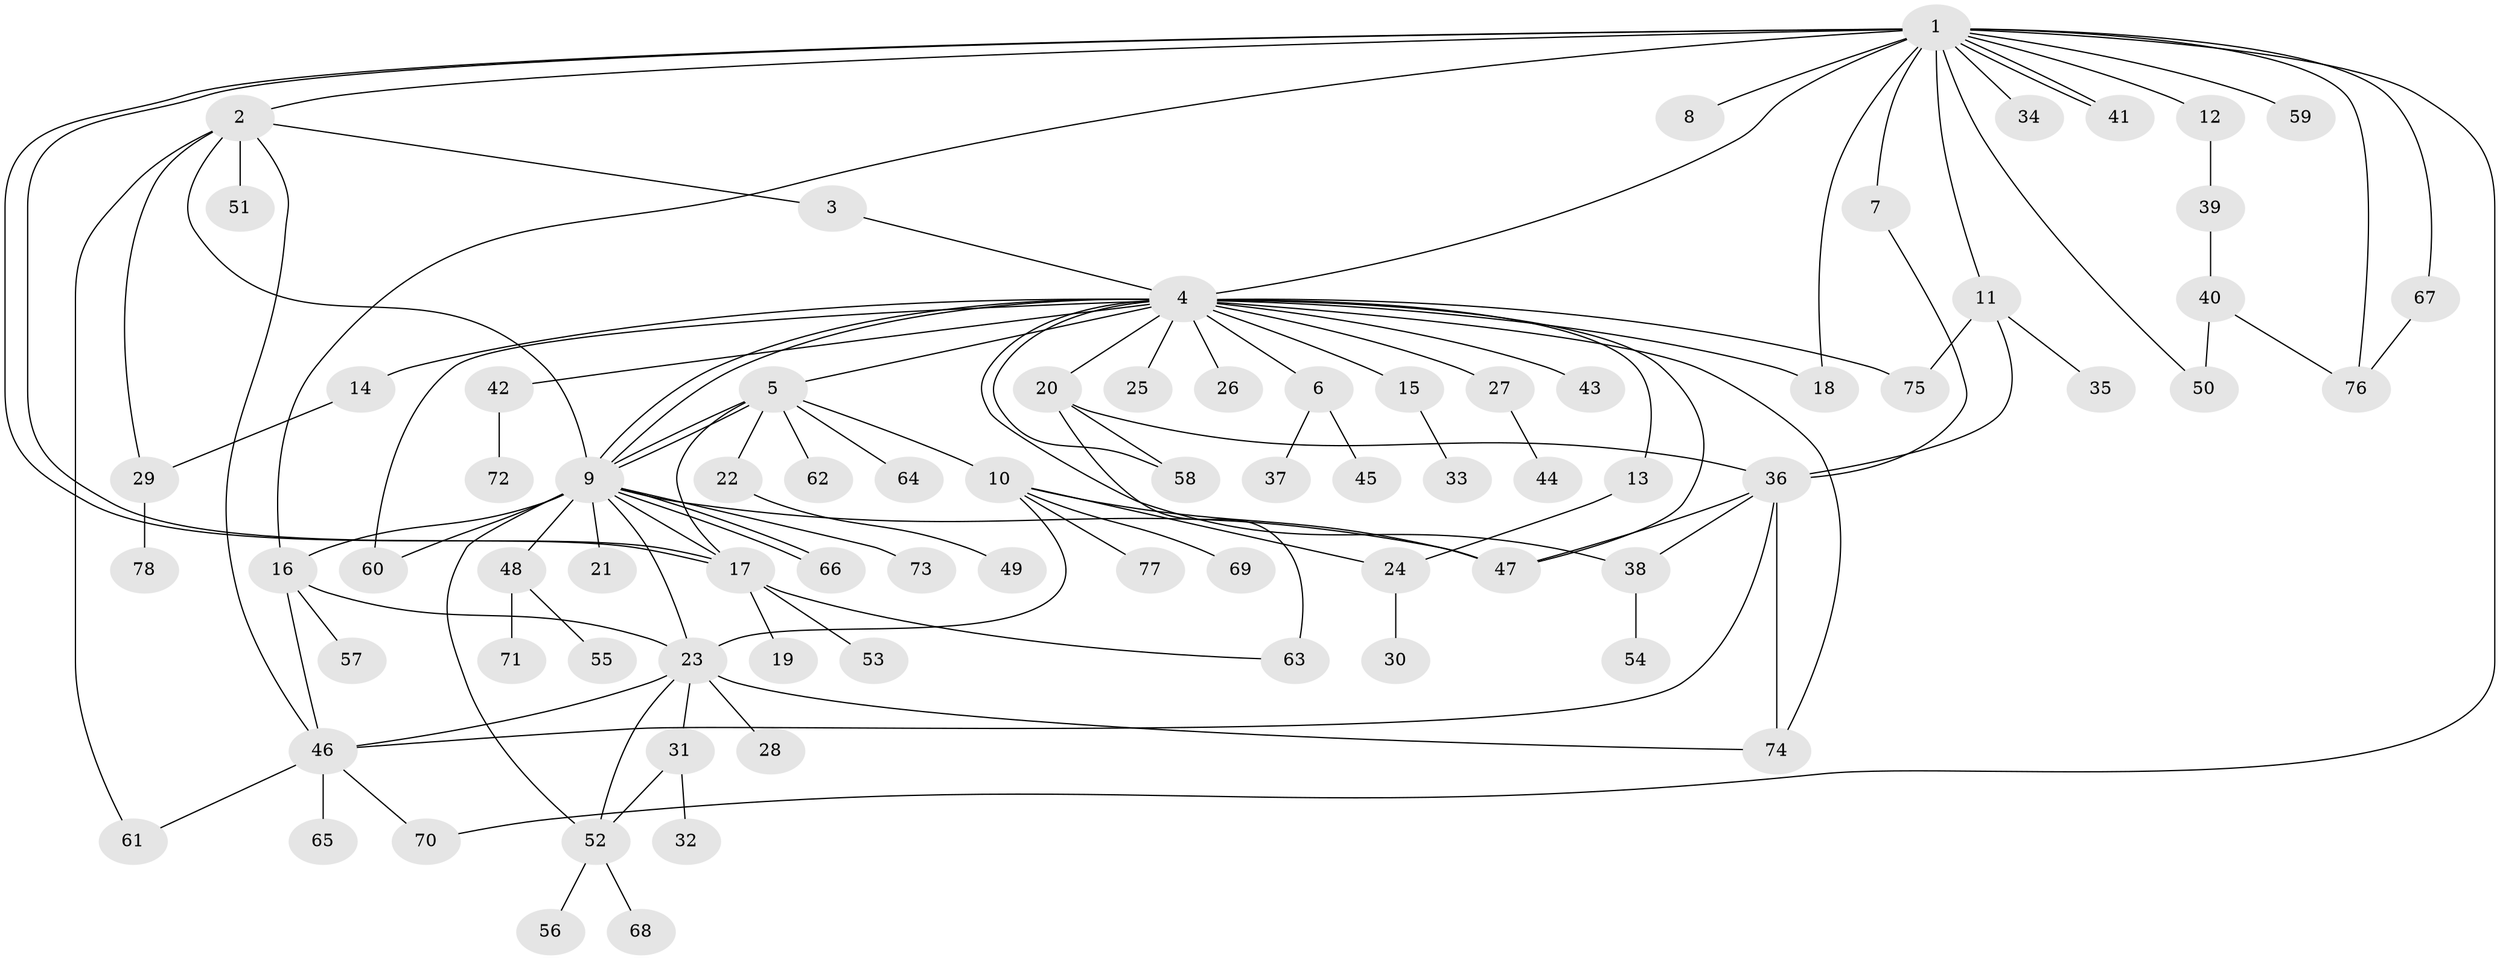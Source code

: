 // Generated by graph-tools (version 1.1) at 2025/11/02/27/25 16:11:12]
// undirected, 78 vertices, 115 edges
graph export_dot {
graph [start="1"]
  node [color=gray90,style=filled];
  1;
  2;
  3;
  4;
  5;
  6;
  7;
  8;
  9;
  10;
  11;
  12;
  13;
  14;
  15;
  16;
  17;
  18;
  19;
  20;
  21;
  22;
  23;
  24;
  25;
  26;
  27;
  28;
  29;
  30;
  31;
  32;
  33;
  34;
  35;
  36;
  37;
  38;
  39;
  40;
  41;
  42;
  43;
  44;
  45;
  46;
  47;
  48;
  49;
  50;
  51;
  52;
  53;
  54;
  55;
  56;
  57;
  58;
  59;
  60;
  61;
  62;
  63;
  64;
  65;
  66;
  67;
  68;
  69;
  70;
  71;
  72;
  73;
  74;
  75;
  76;
  77;
  78;
  1 -- 2;
  1 -- 4;
  1 -- 7;
  1 -- 8;
  1 -- 11;
  1 -- 12;
  1 -- 16;
  1 -- 17;
  1 -- 17;
  1 -- 18;
  1 -- 34;
  1 -- 41;
  1 -- 41;
  1 -- 50;
  1 -- 59;
  1 -- 67;
  1 -- 70;
  1 -- 76;
  2 -- 3;
  2 -- 9;
  2 -- 29;
  2 -- 46;
  2 -- 51;
  2 -- 61;
  3 -- 4;
  4 -- 5;
  4 -- 6;
  4 -- 9;
  4 -- 9;
  4 -- 13;
  4 -- 14;
  4 -- 15;
  4 -- 18;
  4 -- 20;
  4 -- 25;
  4 -- 26;
  4 -- 27;
  4 -- 38;
  4 -- 42;
  4 -- 43;
  4 -- 47;
  4 -- 58;
  4 -- 60;
  4 -- 74;
  4 -- 75;
  5 -- 9;
  5 -- 9;
  5 -- 10;
  5 -- 17;
  5 -- 22;
  5 -- 62;
  5 -- 64;
  6 -- 37;
  6 -- 45;
  7 -- 36;
  9 -- 16;
  9 -- 17;
  9 -- 21;
  9 -- 23;
  9 -- 47;
  9 -- 48;
  9 -- 52;
  9 -- 60;
  9 -- 66;
  9 -- 66;
  9 -- 73;
  10 -- 23;
  10 -- 24;
  10 -- 47;
  10 -- 69;
  10 -- 77;
  11 -- 35;
  11 -- 36;
  11 -- 75;
  12 -- 39;
  13 -- 24;
  14 -- 29;
  15 -- 33;
  16 -- 23;
  16 -- 46;
  16 -- 57;
  17 -- 19;
  17 -- 53;
  17 -- 63;
  20 -- 36;
  20 -- 58;
  20 -- 63;
  22 -- 49;
  23 -- 28;
  23 -- 31;
  23 -- 46;
  23 -- 52;
  23 -- 74;
  24 -- 30;
  27 -- 44;
  29 -- 78;
  31 -- 32;
  31 -- 52;
  36 -- 38;
  36 -- 46;
  36 -- 47;
  36 -- 74;
  38 -- 54;
  39 -- 40;
  40 -- 50;
  40 -- 76;
  42 -- 72;
  46 -- 61;
  46 -- 65;
  46 -- 70;
  48 -- 55;
  48 -- 71;
  52 -- 56;
  52 -- 68;
  67 -- 76;
}
